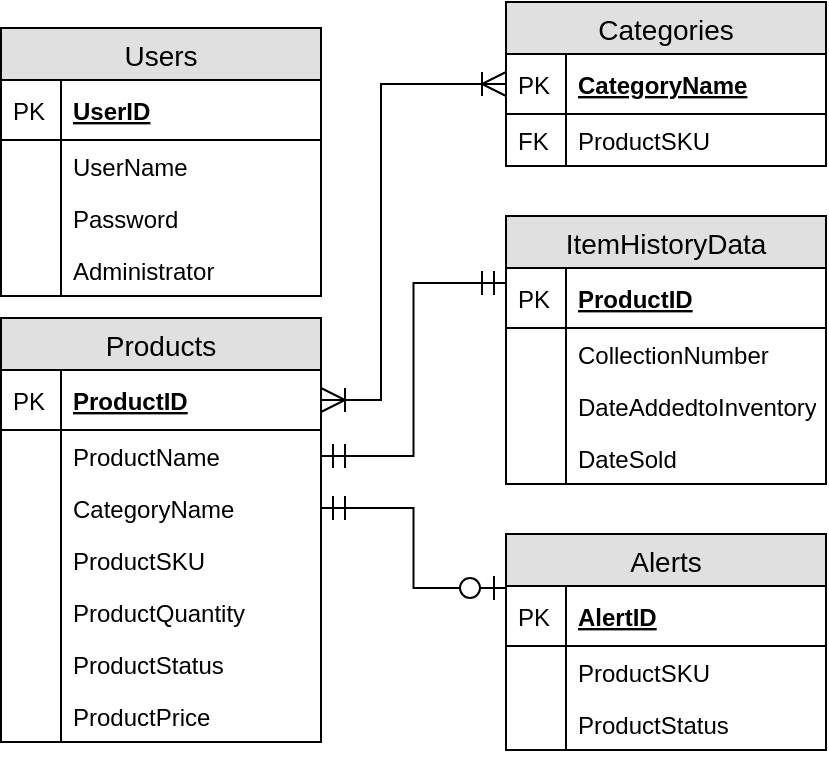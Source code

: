 <mxfile version="10.6.5" type="device"><diagram id="YoiPom1dQuQAtZDoKw4P" name="Page-1"><mxGraphModel dx="754" dy="583" grid="1" gridSize="10" guides="1" tooltips="1" connect="1" arrows="1" fold="1" page="1" pageScale="1" pageWidth="850" pageHeight="1100" math="0" shadow="0"><root><mxCell id="0"/><mxCell id="1" parent="0"/><mxCell id="bds7IPWYw_xxm_vkn2nd-18" value="Categories" style="swimlane;fontStyle=0;childLayout=stackLayout;horizontal=1;startSize=26;fillColor=#e0e0e0;horizontalStack=0;resizeParent=1;resizeParentMax=0;resizeLast=0;collapsible=1;marginBottom=0;swimlaneFillColor=#ffffff;align=center;fontSize=14;" parent="1" vertex="1"><mxGeometry x="484" y="81" width="160" height="82" as="geometry"/></mxCell><mxCell id="bds7IPWYw_xxm_vkn2nd-19" value="CategoryName" style="shape=partialRectangle;top=0;left=0;right=0;bottom=1;align=left;verticalAlign=middle;fillColor=none;spacingLeft=34;spacingRight=4;overflow=hidden;rotatable=0;points=[[0,0.5],[1,0.5]];portConstraint=eastwest;dropTarget=0;fontStyle=5;fontSize=12;" parent="bds7IPWYw_xxm_vkn2nd-18" vertex="1"><mxGeometry y="26" width="160" height="30" as="geometry"/></mxCell><mxCell id="bds7IPWYw_xxm_vkn2nd-20" value="PK" style="shape=partialRectangle;top=0;left=0;bottom=0;fillColor=none;align=left;verticalAlign=middle;spacingLeft=4;spacingRight=4;overflow=hidden;rotatable=0;points=[];portConstraint=eastwest;part=1;fontSize=12;" parent="bds7IPWYw_xxm_vkn2nd-19" vertex="1" connectable="0"><mxGeometry width="30" height="30" as="geometry"/></mxCell><mxCell id="bds7IPWYw_xxm_vkn2nd-21" value="ProductSKU" style="shape=partialRectangle;top=0;left=0;right=0;bottom=0;align=left;verticalAlign=top;fillColor=none;spacingLeft=34;spacingRight=4;overflow=hidden;rotatable=0;points=[[0,0.5],[1,0.5]];portConstraint=eastwest;dropTarget=0;fontSize=12;" parent="bds7IPWYw_xxm_vkn2nd-18" vertex="1"><mxGeometry y="56" width="160" height="26" as="geometry"/></mxCell><mxCell id="bds7IPWYw_xxm_vkn2nd-22" value="FK" style="shape=partialRectangle;top=0;left=0;bottom=0;fillColor=none;align=left;verticalAlign=top;spacingLeft=4;spacingRight=4;overflow=hidden;rotatable=0;points=[];portConstraint=eastwest;part=1;fontSize=12;" parent="bds7IPWYw_xxm_vkn2nd-21" vertex="1" connectable="0"><mxGeometry width="30" height="26" as="geometry"/></mxCell><mxCell id="bds7IPWYw_xxm_vkn2nd-29" value="Products" style="swimlane;fontStyle=0;childLayout=stackLayout;horizontal=1;startSize=26;fillColor=#e0e0e0;horizontalStack=0;resizeParent=1;resizeParentMax=0;resizeLast=0;collapsible=1;marginBottom=0;swimlaneFillColor=#ffffff;align=center;fontSize=14;" parent="1" vertex="1"><mxGeometry x="231.5" y="239" width="160" height="212" as="geometry"/></mxCell><mxCell id="bds7IPWYw_xxm_vkn2nd-30" value="ProductID" style="shape=partialRectangle;top=0;left=0;right=0;bottom=1;align=left;verticalAlign=middle;fillColor=none;spacingLeft=34;spacingRight=4;overflow=hidden;rotatable=0;points=[[0,0.5],[1,0.5]];portConstraint=eastwest;dropTarget=0;fontStyle=5;fontSize=12;" parent="bds7IPWYw_xxm_vkn2nd-29" vertex="1"><mxGeometry y="26" width="160" height="30" as="geometry"/></mxCell><mxCell id="bds7IPWYw_xxm_vkn2nd-31" value="PK" style="shape=partialRectangle;top=0;left=0;bottom=0;fillColor=none;align=left;verticalAlign=middle;spacingLeft=4;spacingRight=4;overflow=hidden;rotatable=0;points=[];portConstraint=eastwest;part=1;fontSize=12;" parent="bds7IPWYw_xxm_vkn2nd-30" vertex="1" connectable="0"><mxGeometry width="30" height="30" as="geometry"/></mxCell><mxCell id="bds7IPWYw_xxm_vkn2nd-32" value="ProductName" style="shape=partialRectangle;top=0;left=0;right=0;bottom=0;align=left;verticalAlign=top;fillColor=none;spacingLeft=34;spacingRight=4;overflow=hidden;rotatable=0;points=[[0,0.5],[1,0.5]];portConstraint=eastwest;dropTarget=0;fontSize=12;" parent="bds7IPWYw_xxm_vkn2nd-29" vertex="1"><mxGeometry y="56" width="160" height="26" as="geometry"/></mxCell><mxCell id="bds7IPWYw_xxm_vkn2nd-33" value="" style="shape=partialRectangle;top=0;left=0;bottom=0;fillColor=none;align=left;verticalAlign=top;spacingLeft=4;spacingRight=4;overflow=hidden;rotatable=0;points=[];portConstraint=eastwest;part=1;fontSize=12;" parent="bds7IPWYw_xxm_vkn2nd-32" vertex="1" connectable="0"><mxGeometry width="30" height="26" as="geometry"/></mxCell><mxCell id="bds7IPWYw_xxm_vkn2nd-34" value="CategoryName" style="shape=partialRectangle;top=0;left=0;right=0;bottom=0;align=left;verticalAlign=top;fillColor=none;spacingLeft=34;spacingRight=4;overflow=hidden;rotatable=0;points=[[0,0.5],[1,0.5]];portConstraint=eastwest;dropTarget=0;fontSize=12;" parent="bds7IPWYw_xxm_vkn2nd-29" vertex="1"><mxGeometry y="82" width="160" height="26" as="geometry"/></mxCell><mxCell id="bds7IPWYw_xxm_vkn2nd-35" value="" style="shape=partialRectangle;top=0;left=0;bottom=0;fillColor=none;align=left;verticalAlign=top;spacingLeft=4;spacingRight=4;overflow=hidden;rotatable=0;points=[];portConstraint=eastwest;part=1;fontSize=12;" parent="bds7IPWYw_xxm_vkn2nd-34" vertex="1" connectable="0"><mxGeometry width="30" height="26" as="geometry"/></mxCell><mxCell id="bds7IPWYw_xxm_vkn2nd-36" value="ProductSKU" style="shape=partialRectangle;top=0;left=0;right=0;bottom=0;align=left;verticalAlign=top;fillColor=none;spacingLeft=34;spacingRight=4;overflow=hidden;rotatable=0;points=[[0,0.5],[1,0.5]];portConstraint=eastwest;dropTarget=0;fontSize=12;" parent="bds7IPWYw_xxm_vkn2nd-29" vertex="1"><mxGeometry y="108" width="160" height="26" as="geometry"/></mxCell><mxCell id="bds7IPWYw_xxm_vkn2nd-37" value="" style="shape=partialRectangle;top=0;left=0;bottom=0;fillColor=none;align=left;verticalAlign=top;spacingLeft=4;spacingRight=4;overflow=hidden;rotatable=0;points=[];portConstraint=eastwest;part=1;fontSize=12;" parent="bds7IPWYw_xxm_vkn2nd-36" vertex="1" connectable="0"><mxGeometry width="30" height="26" as="geometry"/></mxCell><mxCell id="bds7IPWYw_xxm_vkn2nd-40" value="ProductQuantity" style="shape=partialRectangle;top=0;left=0;right=0;bottom=0;align=left;verticalAlign=top;fillColor=none;spacingLeft=34;spacingRight=4;overflow=hidden;rotatable=0;points=[[0,0.5],[1,0.5]];portConstraint=eastwest;dropTarget=0;fontSize=12;" parent="bds7IPWYw_xxm_vkn2nd-29" vertex="1"><mxGeometry y="134" width="160" height="26" as="geometry"/></mxCell><mxCell id="bds7IPWYw_xxm_vkn2nd-41" value="" style="shape=partialRectangle;top=0;left=0;bottom=0;fillColor=none;align=left;verticalAlign=top;spacingLeft=4;spacingRight=4;overflow=hidden;rotatable=0;points=[];portConstraint=eastwest;part=1;fontSize=12;" parent="bds7IPWYw_xxm_vkn2nd-40" vertex="1" connectable="0"><mxGeometry width="30" height="26" as="geometry"/></mxCell><mxCell id="bds7IPWYw_xxm_vkn2nd-42" value="ProductStatus" style="shape=partialRectangle;top=0;left=0;right=0;bottom=0;align=left;verticalAlign=top;fillColor=none;spacingLeft=34;spacingRight=4;overflow=hidden;rotatable=0;points=[[0,0.5],[1,0.5]];portConstraint=eastwest;dropTarget=0;fontSize=12;" parent="bds7IPWYw_xxm_vkn2nd-29" vertex="1"><mxGeometry y="160" width="160" height="26" as="geometry"/></mxCell><mxCell id="bds7IPWYw_xxm_vkn2nd-43" value="" style="shape=partialRectangle;top=0;left=0;bottom=0;fillColor=none;align=left;verticalAlign=top;spacingLeft=4;spacingRight=4;overflow=hidden;rotatable=0;points=[];portConstraint=eastwest;part=1;fontSize=12;" parent="bds7IPWYw_xxm_vkn2nd-42" vertex="1" connectable="0"><mxGeometry width="30" height="26" as="geometry"/></mxCell><mxCell id="bds7IPWYw_xxm_vkn2nd-44" value="ProductPrice" style="shape=partialRectangle;top=0;left=0;right=0;bottom=0;align=left;verticalAlign=top;fillColor=none;spacingLeft=34;spacingRight=4;overflow=hidden;rotatable=0;points=[[0,0.5],[1,0.5]];portConstraint=eastwest;dropTarget=0;fontSize=12;" parent="bds7IPWYw_xxm_vkn2nd-29" vertex="1"><mxGeometry y="186" width="160" height="26" as="geometry"/></mxCell><mxCell id="bds7IPWYw_xxm_vkn2nd-45" value="" style="shape=partialRectangle;top=0;left=0;bottom=0;fillColor=none;align=left;verticalAlign=top;spacingLeft=4;spacingRight=4;overflow=hidden;rotatable=0;points=[];portConstraint=eastwest;part=1;fontSize=12;" parent="bds7IPWYw_xxm_vkn2nd-44" vertex="1" connectable="0"><mxGeometry width="30" height="26" as="geometry"/></mxCell><mxCell id="bds7IPWYw_xxm_vkn2nd-46" value="Users" style="swimlane;fontStyle=0;childLayout=stackLayout;horizontal=1;startSize=26;fillColor=#e0e0e0;horizontalStack=0;resizeParent=1;resizeParentMax=0;resizeLast=0;collapsible=1;marginBottom=0;swimlaneFillColor=#ffffff;align=center;fontSize=14;" parent="1" vertex="1"><mxGeometry x="231.5" y="94" width="160" height="134" as="geometry"/></mxCell><mxCell id="bds7IPWYw_xxm_vkn2nd-47" value="UserID" style="shape=partialRectangle;top=0;left=0;right=0;bottom=1;align=left;verticalAlign=middle;fillColor=none;spacingLeft=34;spacingRight=4;overflow=hidden;rotatable=0;points=[[0,0.5],[1,0.5]];portConstraint=eastwest;dropTarget=0;fontStyle=5;fontSize=12;" parent="bds7IPWYw_xxm_vkn2nd-46" vertex="1"><mxGeometry y="26" width="160" height="30" as="geometry"/></mxCell><mxCell id="bds7IPWYw_xxm_vkn2nd-48" value="PK" style="shape=partialRectangle;top=0;left=0;bottom=0;fillColor=none;align=left;verticalAlign=middle;spacingLeft=4;spacingRight=4;overflow=hidden;rotatable=0;points=[];portConstraint=eastwest;part=1;fontSize=12;" parent="bds7IPWYw_xxm_vkn2nd-47" vertex="1" connectable="0"><mxGeometry width="30" height="30" as="geometry"/></mxCell><mxCell id="bds7IPWYw_xxm_vkn2nd-49" value="UserName" style="shape=partialRectangle;top=0;left=0;right=0;bottom=0;align=left;verticalAlign=top;fillColor=none;spacingLeft=34;spacingRight=4;overflow=hidden;rotatable=0;points=[[0,0.5],[1,0.5]];portConstraint=eastwest;dropTarget=0;fontSize=12;" parent="bds7IPWYw_xxm_vkn2nd-46" vertex="1"><mxGeometry y="56" width="160" height="26" as="geometry"/></mxCell><mxCell id="bds7IPWYw_xxm_vkn2nd-50" value="" style="shape=partialRectangle;top=0;left=0;bottom=0;fillColor=none;align=left;verticalAlign=top;spacingLeft=4;spacingRight=4;overflow=hidden;rotatable=0;points=[];portConstraint=eastwest;part=1;fontSize=12;" parent="bds7IPWYw_xxm_vkn2nd-49" vertex="1" connectable="0"><mxGeometry width="30" height="26" as="geometry"/></mxCell><mxCell id="bds7IPWYw_xxm_vkn2nd-51" value="Password" style="shape=partialRectangle;top=0;left=0;right=0;bottom=0;align=left;verticalAlign=top;fillColor=none;spacingLeft=34;spacingRight=4;overflow=hidden;rotatable=0;points=[[0,0.5],[1,0.5]];portConstraint=eastwest;dropTarget=0;fontSize=12;" parent="bds7IPWYw_xxm_vkn2nd-46" vertex="1"><mxGeometry y="82" width="160" height="26" as="geometry"/></mxCell><mxCell id="bds7IPWYw_xxm_vkn2nd-52" value="" style="shape=partialRectangle;top=0;left=0;bottom=0;fillColor=none;align=left;verticalAlign=top;spacingLeft=4;spacingRight=4;overflow=hidden;rotatable=0;points=[];portConstraint=eastwest;part=1;fontSize=12;" parent="bds7IPWYw_xxm_vkn2nd-51" vertex="1" connectable="0"><mxGeometry width="30" height="26" as="geometry"/></mxCell><mxCell id="Y2iR4O4FOGARsmZzMdtS-1" value="Administrator" style="shape=partialRectangle;top=0;left=0;right=0;bottom=0;align=left;verticalAlign=top;fillColor=none;spacingLeft=34;spacingRight=4;overflow=hidden;rotatable=0;points=[[0,0.5],[1,0.5]];portConstraint=eastwest;dropTarget=0;fontSize=12;" vertex="1" parent="bds7IPWYw_xxm_vkn2nd-46"><mxGeometry y="108" width="160" height="26" as="geometry"/></mxCell><mxCell id="Y2iR4O4FOGARsmZzMdtS-2" value="" style="shape=partialRectangle;top=0;left=0;bottom=0;fillColor=none;align=left;verticalAlign=top;spacingLeft=4;spacingRight=4;overflow=hidden;rotatable=0;points=[];portConstraint=eastwest;part=1;fontSize=12;" vertex="1" connectable="0" parent="Y2iR4O4FOGARsmZzMdtS-1"><mxGeometry width="30" height="26" as="geometry"/></mxCell><mxCell id="bds7IPWYw_xxm_vkn2nd-57" value="Alerts" style="swimlane;fontStyle=0;childLayout=stackLayout;horizontal=1;startSize=26;fillColor=#e0e0e0;horizontalStack=0;resizeParent=1;resizeParentMax=0;resizeLast=0;collapsible=1;marginBottom=0;swimlaneFillColor=#ffffff;align=center;fontSize=14;" parent="1" vertex="1"><mxGeometry x="484" y="347" width="160" height="108" as="geometry"/></mxCell><mxCell id="bds7IPWYw_xxm_vkn2nd-58" value="AlertID" style="shape=partialRectangle;top=0;left=0;right=0;bottom=1;align=left;verticalAlign=middle;fillColor=none;spacingLeft=34;spacingRight=4;overflow=hidden;rotatable=0;points=[[0,0.5],[1,0.5]];portConstraint=eastwest;dropTarget=0;fontStyle=5;fontSize=12;" parent="bds7IPWYw_xxm_vkn2nd-57" vertex="1"><mxGeometry y="26" width="160" height="30" as="geometry"/></mxCell><mxCell id="bds7IPWYw_xxm_vkn2nd-59" value="PK" style="shape=partialRectangle;top=0;left=0;bottom=0;fillColor=none;align=left;verticalAlign=middle;spacingLeft=4;spacingRight=4;overflow=hidden;rotatable=0;points=[];portConstraint=eastwest;part=1;fontSize=12;" parent="bds7IPWYw_xxm_vkn2nd-58" vertex="1" connectable="0"><mxGeometry width="30" height="30" as="geometry"/></mxCell><mxCell id="bds7IPWYw_xxm_vkn2nd-60" value="ProductSKU" style="shape=partialRectangle;top=0;left=0;right=0;bottom=0;align=left;verticalAlign=top;fillColor=none;spacingLeft=34;spacingRight=4;overflow=hidden;rotatable=0;points=[[0,0.5],[1,0.5]];portConstraint=eastwest;dropTarget=0;fontSize=12;" parent="bds7IPWYw_xxm_vkn2nd-57" vertex="1"><mxGeometry y="56" width="160" height="26" as="geometry"/></mxCell><mxCell id="bds7IPWYw_xxm_vkn2nd-61" value="" style="shape=partialRectangle;top=0;left=0;bottom=0;fillColor=none;align=left;verticalAlign=top;spacingLeft=4;spacingRight=4;overflow=hidden;rotatable=0;points=[];portConstraint=eastwest;part=1;fontSize=12;" parent="bds7IPWYw_xxm_vkn2nd-60" vertex="1" connectable="0"><mxGeometry width="30" height="26" as="geometry"/></mxCell><mxCell id="bds7IPWYw_xxm_vkn2nd-62" value="ProductStatus" style="shape=partialRectangle;top=0;left=0;right=0;bottom=0;align=left;verticalAlign=top;fillColor=none;spacingLeft=34;spacingRight=4;overflow=hidden;rotatable=0;points=[[0,0.5],[1,0.5]];portConstraint=eastwest;dropTarget=0;fontSize=12;" parent="bds7IPWYw_xxm_vkn2nd-57" vertex="1"><mxGeometry y="82" width="160" height="26" as="geometry"/></mxCell><mxCell id="bds7IPWYw_xxm_vkn2nd-63" value="" style="shape=partialRectangle;top=0;left=0;bottom=0;fillColor=none;align=left;verticalAlign=top;spacingLeft=4;spacingRight=4;overflow=hidden;rotatable=0;points=[];portConstraint=eastwest;part=1;fontSize=12;" parent="bds7IPWYw_xxm_vkn2nd-62" vertex="1" connectable="0"><mxGeometry width="30" height="26" as="geometry"/></mxCell><mxCell id="bds7IPWYw_xxm_vkn2nd-66" value="ItemHistoryData" style="swimlane;fontStyle=0;childLayout=stackLayout;horizontal=1;startSize=26;fillColor=#e0e0e0;horizontalStack=0;resizeParent=1;resizeParentMax=0;resizeLast=0;collapsible=1;marginBottom=0;swimlaneFillColor=#ffffff;align=center;fontSize=14;" parent="1" vertex="1"><mxGeometry x="484" y="188" width="160" height="134" as="geometry"/></mxCell><mxCell id="bds7IPWYw_xxm_vkn2nd-67" value="ProductID" style="shape=partialRectangle;top=0;left=0;right=0;bottom=1;align=left;verticalAlign=middle;fillColor=none;spacingLeft=34;spacingRight=4;overflow=hidden;rotatable=0;points=[[0,0.5],[1,0.5]];portConstraint=eastwest;dropTarget=0;fontStyle=5;fontSize=12;" parent="bds7IPWYw_xxm_vkn2nd-66" vertex="1"><mxGeometry y="26" width="160" height="30" as="geometry"/></mxCell><mxCell id="bds7IPWYw_xxm_vkn2nd-68" value="PK" style="shape=partialRectangle;top=0;left=0;bottom=0;fillColor=none;align=left;verticalAlign=middle;spacingLeft=4;spacingRight=4;overflow=hidden;rotatable=0;points=[];portConstraint=eastwest;part=1;fontSize=12;" parent="bds7IPWYw_xxm_vkn2nd-67" vertex="1" connectable="0"><mxGeometry width="30" height="30" as="geometry"/></mxCell><mxCell id="bds7IPWYw_xxm_vkn2nd-71" value="CollectionNumber" style="shape=partialRectangle;top=0;left=0;right=0;bottom=0;align=left;verticalAlign=top;fillColor=none;spacingLeft=34;spacingRight=4;overflow=hidden;rotatable=0;points=[[0,0.5],[1,0.5]];portConstraint=eastwest;dropTarget=0;fontSize=12;" parent="bds7IPWYw_xxm_vkn2nd-66" vertex="1"><mxGeometry y="56" width="160" height="26" as="geometry"/></mxCell><mxCell id="bds7IPWYw_xxm_vkn2nd-72" value="" style="shape=partialRectangle;top=0;left=0;bottom=0;fillColor=none;align=left;verticalAlign=top;spacingLeft=4;spacingRight=4;overflow=hidden;rotatable=0;points=[];portConstraint=eastwest;part=1;fontSize=12;" parent="bds7IPWYw_xxm_vkn2nd-71" vertex="1" connectable="0"><mxGeometry width="30" height="26" as="geometry"/></mxCell><mxCell id="bds7IPWYw_xxm_vkn2nd-73" value="DateAddedtoInventory" style="shape=partialRectangle;top=0;left=0;right=0;bottom=0;align=left;verticalAlign=top;fillColor=none;spacingLeft=34;spacingRight=4;overflow=hidden;rotatable=0;points=[[0,0.5],[1,0.5]];portConstraint=eastwest;dropTarget=0;fontSize=12;" parent="bds7IPWYw_xxm_vkn2nd-66" vertex="1"><mxGeometry y="82" width="160" height="26" as="geometry"/></mxCell><mxCell id="bds7IPWYw_xxm_vkn2nd-74" value="" style="shape=partialRectangle;top=0;left=0;bottom=0;fillColor=none;align=left;verticalAlign=top;spacingLeft=4;spacingRight=4;overflow=hidden;rotatable=0;points=[];portConstraint=eastwest;part=1;fontSize=12;" parent="bds7IPWYw_xxm_vkn2nd-73" vertex="1" connectable="0"><mxGeometry width="30" height="26" as="geometry"/></mxCell><mxCell id="bds7IPWYw_xxm_vkn2nd-75" value="DateSold" style="shape=partialRectangle;top=0;left=0;right=0;bottom=0;align=left;verticalAlign=top;fillColor=none;spacingLeft=34;spacingRight=4;overflow=hidden;rotatable=0;points=[[0,0.5],[1,0.5]];portConstraint=eastwest;dropTarget=0;fontSize=12;" parent="bds7IPWYw_xxm_vkn2nd-66" vertex="1"><mxGeometry y="108" width="160" height="26" as="geometry"/></mxCell><mxCell id="bds7IPWYw_xxm_vkn2nd-76" value="" style="shape=partialRectangle;top=0;left=0;bottom=0;fillColor=none;align=left;verticalAlign=top;spacingLeft=4;spacingRight=4;overflow=hidden;rotatable=0;points=[];portConstraint=eastwest;part=1;fontSize=12;" parent="bds7IPWYw_xxm_vkn2nd-75" vertex="1" connectable="0"><mxGeometry width="30" height="26" as="geometry"/></mxCell><mxCell id="bds7IPWYw_xxm_vkn2nd-78" style="edgeStyle=orthogonalEdgeStyle;rounded=0;orthogonalLoop=1;jettySize=auto;html=1;exitX=1;exitY=0.5;exitDx=0;exitDy=0;entryX=0;entryY=0.5;entryDx=0;entryDy=0;startArrow=ERoneToMany;startFill=0;endArrow=ERoneToMany;endFill=0;endSize=10;startSize=10;" parent="1" source="bds7IPWYw_xxm_vkn2nd-30" target="bds7IPWYw_xxm_vkn2nd-18" edge="1"><mxGeometry relative="1" as="geometry"><Array as="points"><mxPoint x="421.5" y="280"/><mxPoint x="421.5" y="122"/></Array></mxGeometry></mxCell><mxCell id="bds7IPWYw_xxm_vkn2nd-80" style="edgeStyle=orthogonalEdgeStyle;rounded=0;orthogonalLoop=1;jettySize=auto;html=1;exitX=1;exitY=0.5;exitDx=0;exitDy=0;entryX=0;entryY=0.25;entryDx=0;entryDy=0;startArrow=ERmandOne;startFill=0;endArrow=ERzeroToOne;endFill=1;endSize=10;startSize=10;" parent="1" source="bds7IPWYw_xxm_vkn2nd-34" target="bds7IPWYw_xxm_vkn2nd-57" edge="1"><mxGeometry relative="1" as="geometry"/></mxCell><mxCell id="bds7IPWYw_xxm_vkn2nd-81" style="edgeStyle=orthogonalEdgeStyle;rounded=0;orthogonalLoop=1;jettySize=auto;html=1;exitX=1;exitY=0.5;exitDx=0;exitDy=0;entryX=0;entryY=0.25;entryDx=0;entryDy=0;endArrow=ERmandOne;endFill=0;startArrow=ERmandOne;startFill=0;endSize=10;startSize=10;" parent="1" source="bds7IPWYw_xxm_vkn2nd-32" target="bds7IPWYw_xxm_vkn2nd-66" edge="1"><mxGeometry relative="1" as="geometry"/></mxCell></root></mxGraphModel></diagram></mxfile>